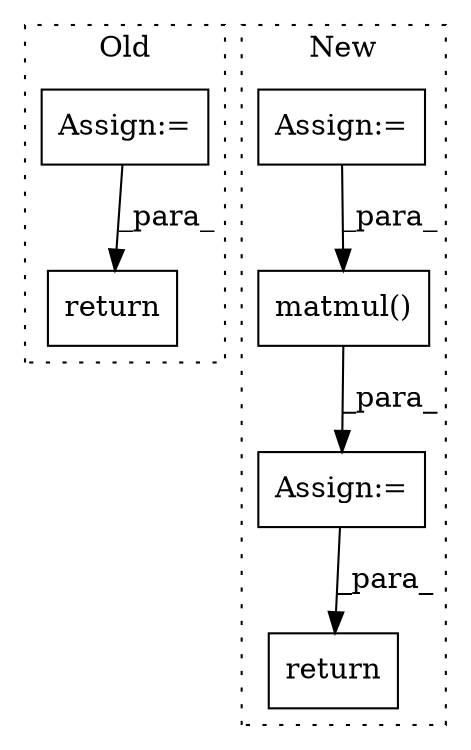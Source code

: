 digraph G {
subgraph cluster0 {
1 [label="return" a="93" s="3348" l="7" shape="box"];
5 [label="Assign:=" a="68" s="3271" l="3" shape="box"];
label = "Old";
style="dotted";
}
subgraph cluster1 {
2 [label="matmul()" a="75" s="5171,5212" l="13,1" shape="box"];
3 [label="Assign:=" a="68" s="5168" l="3" shape="box"];
4 [label="return" a="93" s="5237" l="7" shape="box"];
6 [label="Assign:=" a="68" s="5085" l="3" shape="box"];
label = "New";
style="dotted";
}
2 -> 3 [label="_para_"];
3 -> 4 [label="_para_"];
5 -> 1 [label="_para_"];
6 -> 2 [label="_para_"];
}